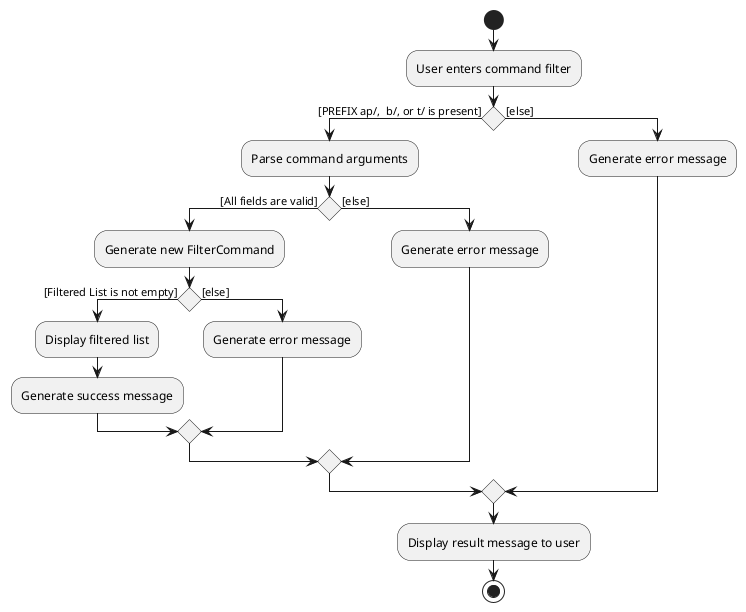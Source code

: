 @startuml
start
:User enters command filter;
if () then ([PREFIX ap/,  b/, or t/ is present])
    :Parse command arguments;
    if () then ([All fields are valid])
            :Generate new FilterCommand;
            if () then ([Filtered List is not empty])
                    :Display filtered list;
                    :Generate success message;
                else ([else])
                :Generate error message;
                endif
        else ([else])
        :Generate error message;
        endif
    else ([else])
    :Generate error message;
endif
:Display result message to user;
stop
@enduml
